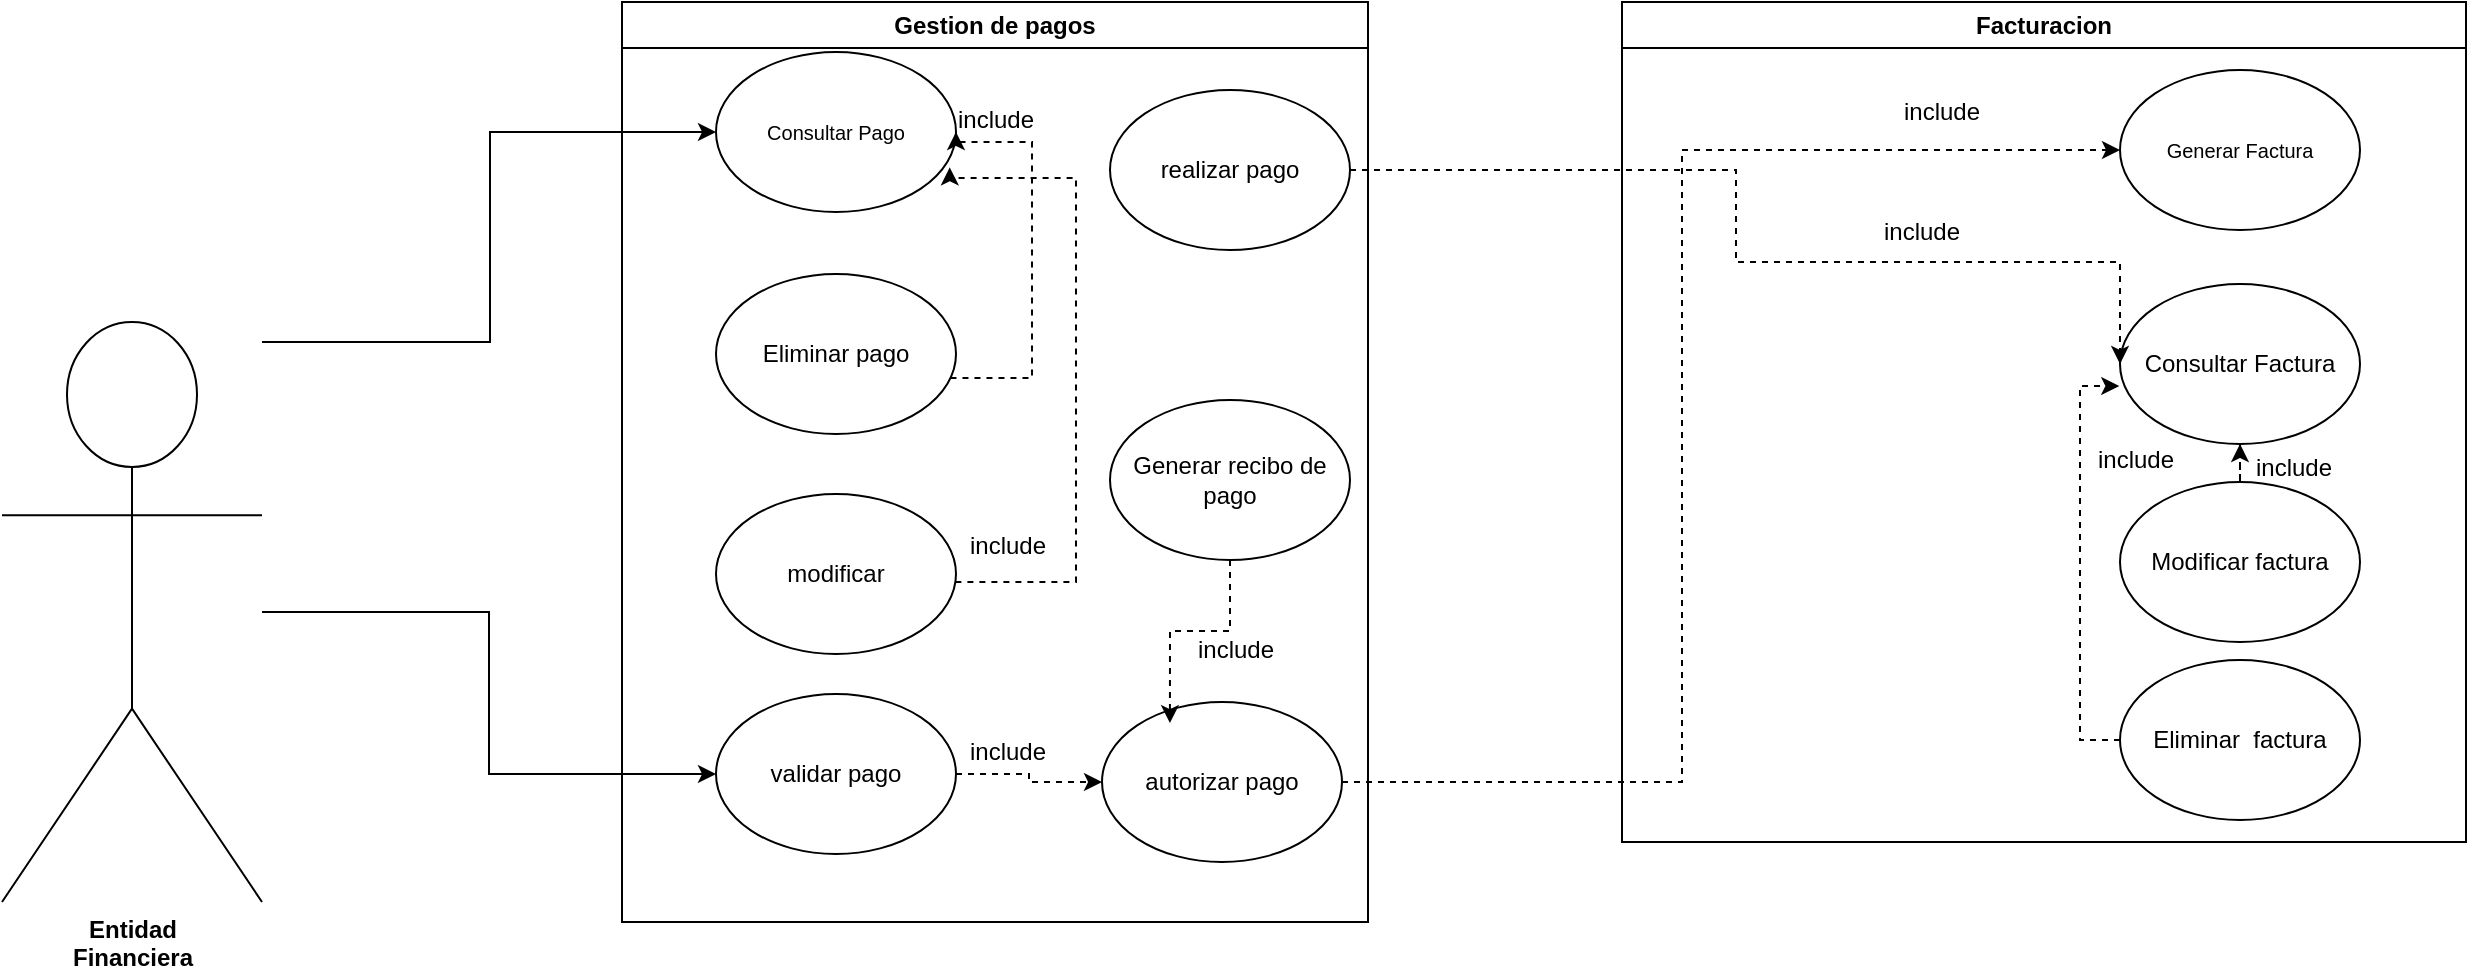 <mxfile version="24.4.4" type="google">
  <diagram name="Página-1" id="JynM5rXX0GK54_x-ZJID">
    <mxGraphModel grid="1" page="1" gridSize="10" guides="1" tooltips="1" connect="1" arrows="1" fold="1" pageScale="1" pageWidth="1169" pageHeight="827" math="0" shadow="0">
      <root>
        <mxCell id="0" />
        <mxCell id="1" parent="0" />
        <mxCell id="2VRWIWESNei57QZNLmoj-17" style="edgeStyle=orthogonalEdgeStyle;rounded=0;orthogonalLoop=1;jettySize=auto;html=1;" edge="1" parent="1" source="1T6MPeweJr3BxvkpQle7-1" target="2VRWIWESNei57QZNLmoj-7">
          <mxGeometry relative="1" as="geometry" />
        </mxCell>
        <mxCell id="2VRWIWESNei57QZNLmoj-18" style="edgeStyle=orthogonalEdgeStyle;rounded=0;orthogonalLoop=1;jettySize=auto;html=1;entryX=0;entryY=0.5;entryDx=0;entryDy=0;" edge="1" parent="1" source="1T6MPeweJr3BxvkpQle7-1" target="2VRWIWESNei57QZNLmoj-2">
          <mxGeometry relative="1" as="geometry">
            <Array as="points">
              <mxPoint x="344" y="160" />
              <mxPoint x="344" y="55" />
            </Array>
          </mxGeometry>
        </mxCell>
        <mxCell id="1T6MPeweJr3BxvkpQle7-1" value="&lt;span style=&quot;text-wrap: wrap;&quot;&gt;&lt;b&gt;Entidad Financiera&lt;/b&gt;&lt;/span&gt;" style="shape=umlActor;verticalLabelPosition=bottom;verticalAlign=top;html=1;outlineConnect=0;" vertex="1" parent="1">
          <mxGeometry x="100" y="150" width="130" height="290" as="geometry" />
        </mxCell>
        <mxCell id="2VRWIWESNei57QZNLmoj-1" value="Gestion de pagos" style="swimlane;whiteSpace=wrap;html=1;" vertex="1" parent="1">
          <mxGeometry x="410" y="-10" width="373" height="460" as="geometry" />
        </mxCell>
        <mxCell id="2VRWIWESNei57QZNLmoj-2" value="&lt;font size=&quot;1&quot;&gt;Consultar Pago&lt;/font&gt;" style="ellipse;whiteSpace=wrap;html=1;" vertex="1" parent="2VRWIWESNei57QZNLmoj-1">
          <mxGeometry x="47" y="25" width="120" height="80" as="geometry" />
        </mxCell>
        <mxCell id="2VRWIWESNei57QZNLmoj-3" value="modificar" style="ellipse;whiteSpace=wrap;html=1;" vertex="1" parent="2VRWIWESNei57QZNLmoj-1">
          <mxGeometry x="47" y="246" width="120" height="80" as="geometry" />
        </mxCell>
        <mxCell id="2VRWIWESNei57QZNLmoj-4" style="edgeStyle=orthogonalEdgeStyle;rounded=0;orthogonalLoop=1;jettySize=auto;html=1;entryX=1;entryY=0.5;entryDx=0;entryDy=0;dashed=1;" edge="1" parent="2VRWIWESNei57QZNLmoj-1" source="2VRWIWESNei57QZNLmoj-5" target="2VRWIWESNei57QZNLmoj-2">
          <mxGeometry relative="1" as="geometry">
            <Array as="points">
              <mxPoint x="205" y="188" />
              <mxPoint x="205" y="70" />
            </Array>
          </mxGeometry>
        </mxCell>
        <mxCell id="2VRWIWESNei57QZNLmoj-5" value="Eliminar pago" style="ellipse;whiteSpace=wrap;html=1;" vertex="1" parent="2VRWIWESNei57QZNLmoj-1">
          <mxGeometry x="47" y="136" width="120" height="80" as="geometry" />
        </mxCell>
        <mxCell id="2VRWIWESNei57QZNLmoj-6" style="edgeStyle=orthogonalEdgeStyle;rounded=0;orthogonalLoop=1;jettySize=auto;html=1;entryX=0;entryY=0.5;entryDx=0;entryDy=0;dashed=1;" edge="1" parent="2VRWIWESNei57QZNLmoj-1" source="2VRWIWESNei57QZNLmoj-7" target="2VRWIWESNei57QZNLmoj-11">
          <mxGeometry relative="1" as="geometry" />
        </mxCell>
        <mxCell id="2VRWIWESNei57QZNLmoj-7" value="validar pago" style="ellipse;whiteSpace=wrap;html=1;" vertex="1" parent="2VRWIWESNei57QZNLmoj-1">
          <mxGeometry x="47" y="346" width="120" height="80" as="geometry" />
        </mxCell>
        <mxCell id="2VRWIWESNei57QZNLmoj-8" value="include" style="text;html=1;align=center;verticalAlign=middle;whiteSpace=wrap;rounded=0;" vertex="1" parent="2VRWIWESNei57QZNLmoj-1">
          <mxGeometry x="156.5" y="44" width="60" height="30" as="geometry" />
        </mxCell>
        <mxCell id="2VRWIWESNei57QZNLmoj-9" style="edgeStyle=orthogonalEdgeStyle;rounded=0;orthogonalLoop=1;jettySize=auto;html=1;entryX=0.974;entryY=0.721;entryDx=0;entryDy=0;entryPerimeter=0;dashed=1;" edge="1" parent="2VRWIWESNei57QZNLmoj-1" source="2VRWIWESNei57QZNLmoj-3" target="2VRWIWESNei57QZNLmoj-2">
          <mxGeometry relative="1" as="geometry">
            <Array as="points">
              <mxPoint x="227" y="290" />
              <mxPoint x="227" y="88" />
            </Array>
          </mxGeometry>
        </mxCell>
        <mxCell id="2VRWIWESNei57QZNLmoj-10" value="include" style="text;html=1;align=center;verticalAlign=middle;whiteSpace=wrap;rounded=0;" vertex="1" parent="2VRWIWESNei57QZNLmoj-1">
          <mxGeometry x="163" y="257" width="60" height="30" as="geometry" />
        </mxCell>
        <mxCell id="2VRWIWESNei57QZNLmoj-11" value="autorizar pago" style="ellipse;whiteSpace=wrap;html=1;" vertex="1" parent="2VRWIWESNei57QZNLmoj-1">
          <mxGeometry x="240" y="350" width="120" height="80" as="geometry" />
        </mxCell>
        <mxCell id="2VRWIWESNei57QZNLmoj-12" value="Generar recibo de pago" style="ellipse;whiteSpace=wrap;html=1;" vertex="1" parent="2VRWIWESNei57QZNLmoj-1">
          <mxGeometry x="244" y="199" width="120" height="80" as="geometry" />
        </mxCell>
        <mxCell id="2VRWIWESNei57QZNLmoj-13" style="edgeStyle=orthogonalEdgeStyle;rounded=0;orthogonalLoop=1;jettySize=auto;html=1;entryX=0.283;entryY=0.132;entryDx=0;entryDy=0;entryPerimeter=0;dashed=1;" edge="1" parent="2VRWIWESNei57QZNLmoj-1" source="2VRWIWESNei57QZNLmoj-12" target="2VRWIWESNei57QZNLmoj-11">
          <mxGeometry relative="1" as="geometry" />
        </mxCell>
        <mxCell id="2VRWIWESNei57QZNLmoj-14" value="include" style="text;html=1;align=center;verticalAlign=middle;whiteSpace=wrap;rounded=0;" vertex="1" parent="2VRWIWESNei57QZNLmoj-1">
          <mxGeometry x="163" y="360" width="60" height="30" as="geometry" />
        </mxCell>
        <mxCell id="2VRWIWESNei57QZNLmoj-15" value="include" style="text;html=1;align=center;verticalAlign=middle;whiteSpace=wrap;rounded=0;" vertex="1" parent="2VRWIWESNei57QZNLmoj-1">
          <mxGeometry x="277" y="309" width="60" height="30" as="geometry" />
        </mxCell>
        <mxCell id="2VRWIWESNei57QZNLmoj-16" value="realizar pago" style="ellipse;whiteSpace=wrap;html=1;" vertex="1" parent="2VRWIWESNei57QZNLmoj-1">
          <mxGeometry x="244" y="44" width="120" height="80" as="geometry" />
        </mxCell>
        <mxCell id="2VRWIWESNei57QZNLmoj-19" value="Facturacion" style="swimlane;whiteSpace=wrap;html=1;" vertex="1" parent="1">
          <mxGeometry x="910" y="-10" width="422" height="420" as="geometry" />
        </mxCell>
        <mxCell id="2VRWIWESNei57QZNLmoj-20" value="&lt;font size=&quot;1&quot;&gt;Generar Factura&lt;/font&gt;" style="ellipse;whiteSpace=wrap;html=1;" vertex="1" parent="2VRWIWESNei57QZNLmoj-19">
          <mxGeometry x="249" y="34" width="120" height="80" as="geometry" />
        </mxCell>
        <mxCell id="2VRWIWESNei57QZNLmoj-21" style="edgeStyle=orthogonalEdgeStyle;rounded=0;orthogonalLoop=1;jettySize=auto;html=1;dashed=1;" edge="1" parent="2VRWIWESNei57QZNLmoj-19" source="2VRWIWESNei57QZNLmoj-22" target="2VRWIWESNei57QZNLmoj-23">
          <mxGeometry relative="1" as="geometry" />
        </mxCell>
        <mxCell id="2VRWIWESNei57QZNLmoj-22" value="Modificar factura" style="ellipse;whiteSpace=wrap;html=1;" vertex="1" parent="2VRWIWESNei57QZNLmoj-19">
          <mxGeometry x="249" y="240" width="120" height="80" as="geometry" />
        </mxCell>
        <mxCell id="2VRWIWESNei57QZNLmoj-23" value="Consultar Factura" style="ellipse;whiteSpace=wrap;html=1;" vertex="1" parent="2VRWIWESNei57QZNLmoj-19">
          <mxGeometry x="249" y="141" width="120" height="80" as="geometry" />
        </mxCell>
        <mxCell id="2VRWIWESNei57QZNLmoj-24" value="Eliminar&amp;nbsp; factura" style="ellipse;whiteSpace=wrap;html=1;" vertex="1" parent="2VRWIWESNei57QZNLmoj-19">
          <mxGeometry x="249" y="329" width="120" height="80" as="geometry" />
        </mxCell>
        <mxCell id="2VRWIWESNei57QZNLmoj-25" style="edgeStyle=orthogonalEdgeStyle;rounded=0;orthogonalLoop=1;jettySize=auto;html=1;entryX=-0.003;entryY=0.638;entryDx=0;entryDy=0;entryPerimeter=0;dashed=1;" edge="1" parent="2VRWIWESNei57QZNLmoj-19" source="2VRWIWESNei57QZNLmoj-24" target="2VRWIWESNei57QZNLmoj-23">
          <mxGeometry relative="1" as="geometry">
            <Array as="points">
              <mxPoint x="229" y="369" />
              <mxPoint x="229" y="192" />
            </Array>
          </mxGeometry>
        </mxCell>
        <mxCell id="2VRWIWESNei57QZNLmoj-26" value="include" style="text;html=1;align=center;verticalAlign=middle;whiteSpace=wrap;rounded=0;" vertex="1" parent="2VRWIWESNei57QZNLmoj-19">
          <mxGeometry x="227" y="214" width="60" height="30" as="geometry" />
        </mxCell>
        <mxCell id="2VRWIWESNei57QZNLmoj-27" value="include" style="text;html=1;align=center;verticalAlign=middle;whiteSpace=wrap;rounded=0;" vertex="1" parent="2VRWIWESNei57QZNLmoj-19">
          <mxGeometry x="306" y="218" width="60" height="30" as="geometry" />
        </mxCell>
        <mxCell id="2VRWIWESNei57QZNLmoj-28" value="include" style="text;html=1;align=center;verticalAlign=middle;whiteSpace=wrap;rounded=0;" vertex="1" parent="2VRWIWESNei57QZNLmoj-19">
          <mxGeometry x="120" y="100" width="60" height="30" as="geometry" />
        </mxCell>
        <mxCell id="kC4osUm9O8tDs-h4q9sm-3" value="include" style="text;html=1;align=center;verticalAlign=middle;whiteSpace=wrap;rounded=0;" vertex="1" parent="2VRWIWESNei57QZNLmoj-19">
          <mxGeometry x="130" y="40" width="60" height="30" as="geometry" />
        </mxCell>
        <mxCell id="kC4osUm9O8tDs-h4q9sm-1" style="edgeStyle=orthogonalEdgeStyle;rounded=0;orthogonalLoop=1;jettySize=auto;html=1;entryX=0;entryY=0.5;entryDx=0;entryDy=0;dashed=1;" edge="1" parent="1" source="2VRWIWESNei57QZNLmoj-11" target="2VRWIWESNei57QZNLmoj-20">
          <mxGeometry relative="1" as="geometry">
            <Array as="points">
              <mxPoint x="940" y="380" />
              <mxPoint x="940" y="64" />
            </Array>
          </mxGeometry>
        </mxCell>
        <mxCell id="kC4osUm9O8tDs-h4q9sm-2" style="edgeStyle=orthogonalEdgeStyle;rounded=0;orthogonalLoop=1;jettySize=auto;html=1;entryX=0;entryY=0.5;entryDx=0;entryDy=0;dashed=1;" edge="1" parent="1" source="2VRWIWESNei57QZNLmoj-16" target="2VRWIWESNei57QZNLmoj-23">
          <mxGeometry relative="1" as="geometry">
            <Array as="points">
              <mxPoint x="967" y="74" />
              <mxPoint x="967" y="120" />
              <mxPoint x="1159" y="120" />
            </Array>
          </mxGeometry>
        </mxCell>
      </root>
    </mxGraphModel>
  </diagram>
</mxfile>
